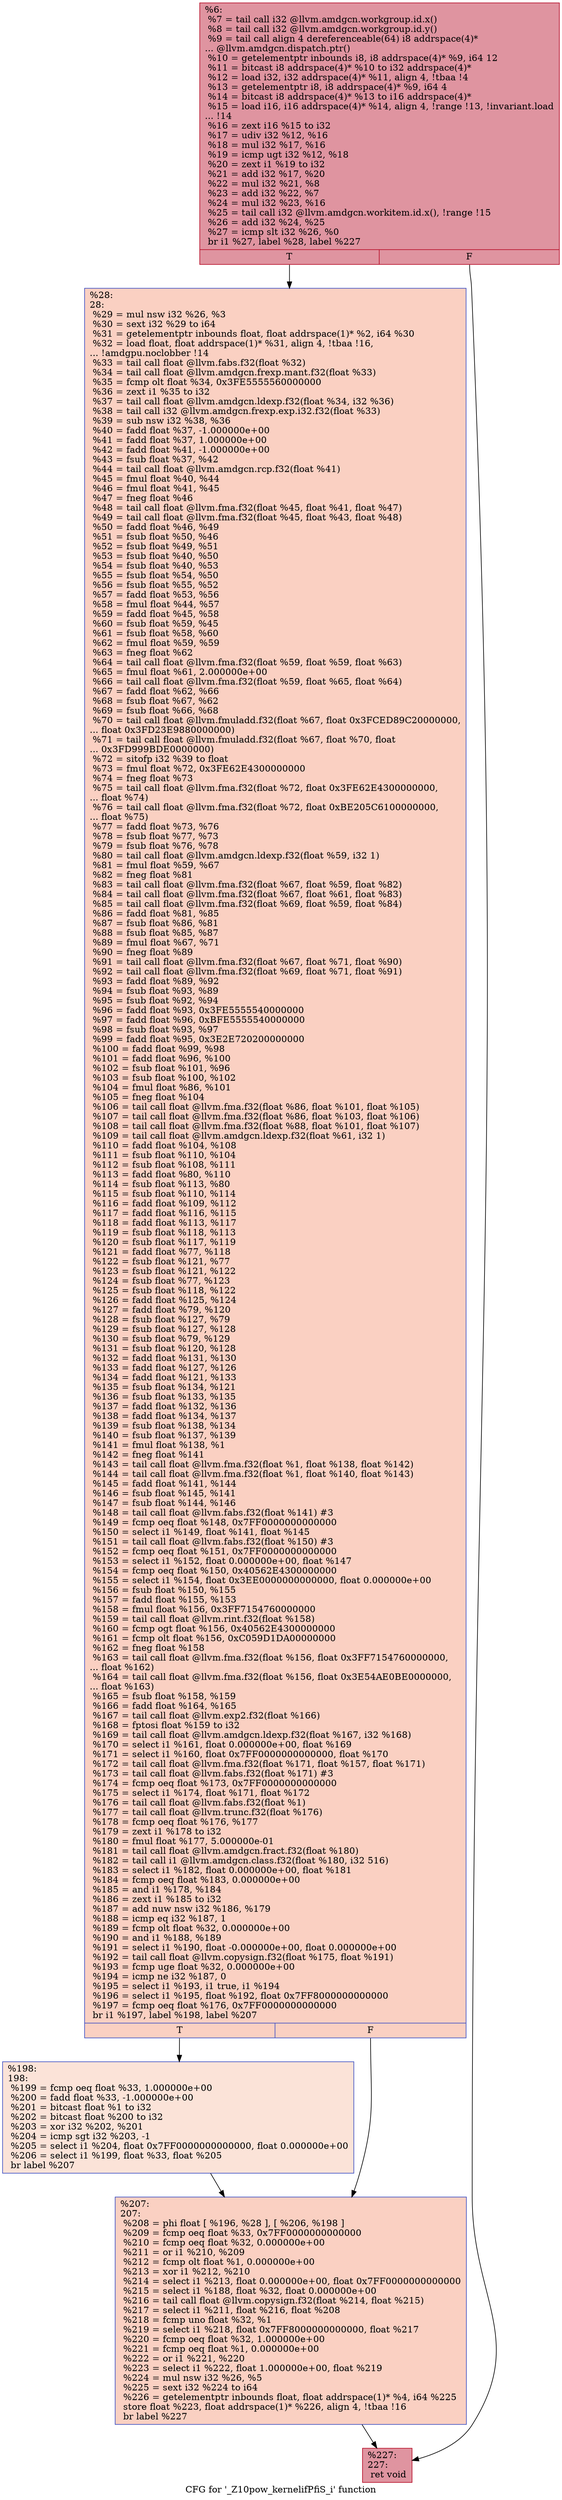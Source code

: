 digraph "CFG for '_Z10pow_kernelifPfiS_i' function" {
	label="CFG for '_Z10pow_kernelifPfiS_i' function";

	Node0x5912ce0 [shape=record,color="#b70d28ff", style=filled, fillcolor="#b70d2870",label="{%6:\l  %7 = tail call i32 @llvm.amdgcn.workgroup.id.x()\l  %8 = tail call i32 @llvm.amdgcn.workgroup.id.y()\l  %9 = tail call align 4 dereferenceable(64) i8 addrspace(4)*\l... @llvm.amdgcn.dispatch.ptr()\l  %10 = getelementptr inbounds i8, i8 addrspace(4)* %9, i64 12\l  %11 = bitcast i8 addrspace(4)* %10 to i32 addrspace(4)*\l  %12 = load i32, i32 addrspace(4)* %11, align 4, !tbaa !4\l  %13 = getelementptr i8, i8 addrspace(4)* %9, i64 4\l  %14 = bitcast i8 addrspace(4)* %13 to i16 addrspace(4)*\l  %15 = load i16, i16 addrspace(4)* %14, align 4, !range !13, !invariant.load\l... !14\l  %16 = zext i16 %15 to i32\l  %17 = udiv i32 %12, %16\l  %18 = mul i32 %17, %16\l  %19 = icmp ugt i32 %12, %18\l  %20 = zext i1 %19 to i32\l  %21 = add i32 %17, %20\l  %22 = mul i32 %21, %8\l  %23 = add i32 %22, %7\l  %24 = mul i32 %23, %16\l  %25 = tail call i32 @llvm.amdgcn.workitem.id.x(), !range !15\l  %26 = add i32 %24, %25\l  %27 = icmp slt i32 %26, %0\l  br i1 %27, label %28, label %227\l|{<s0>T|<s1>F}}"];
	Node0x5912ce0:s0 -> Node0x59154f0;
	Node0x5912ce0:s1 -> Node0x5915580;
	Node0x59154f0 [shape=record,color="#3d50c3ff", style=filled, fillcolor="#f3947570",label="{%28:\l28:                                               \l  %29 = mul nsw i32 %26, %3\l  %30 = sext i32 %29 to i64\l  %31 = getelementptr inbounds float, float addrspace(1)* %2, i64 %30\l  %32 = load float, float addrspace(1)* %31, align 4, !tbaa !16,\l... !amdgpu.noclobber !14\l  %33 = tail call float @llvm.fabs.f32(float %32)\l  %34 = tail call float @llvm.amdgcn.frexp.mant.f32(float %33)\l  %35 = fcmp olt float %34, 0x3FE5555560000000\l  %36 = zext i1 %35 to i32\l  %37 = tail call float @llvm.amdgcn.ldexp.f32(float %34, i32 %36)\l  %38 = tail call i32 @llvm.amdgcn.frexp.exp.i32.f32(float %33)\l  %39 = sub nsw i32 %38, %36\l  %40 = fadd float %37, -1.000000e+00\l  %41 = fadd float %37, 1.000000e+00\l  %42 = fadd float %41, -1.000000e+00\l  %43 = fsub float %37, %42\l  %44 = tail call float @llvm.amdgcn.rcp.f32(float %41)\l  %45 = fmul float %40, %44\l  %46 = fmul float %41, %45\l  %47 = fneg float %46\l  %48 = tail call float @llvm.fma.f32(float %45, float %41, float %47)\l  %49 = tail call float @llvm.fma.f32(float %45, float %43, float %48)\l  %50 = fadd float %46, %49\l  %51 = fsub float %50, %46\l  %52 = fsub float %49, %51\l  %53 = fsub float %40, %50\l  %54 = fsub float %40, %53\l  %55 = fsub float %54, %50\l  %56 = fsub float %55, %52\l  %57 = fadd float %53, %56\l  %58 = fmul float %44, %57\l  %59 = fadd float %45, %58\l  %60 = fsub float %59, %45\l  %61 = fsub float %58, %60\l  %62 = fmul float %59, %59\l  %63 = fneg float %62\l  %64 = tail call float @llvm.fma.f32(float %59, float %59, float %63)\l  %65 = fmul float %61, 2.000000e+00\l  %66 = tail call float @llvm.fma.f32(float %59, float %65, float %64)\l  %67 = fadd float %62, %66\l  %68 = fsub float %67, %62\l  %69 = fsub float %66, %68\l  %70 = tail call float @llvm.fmuladd.f32(float %67, float 0x3FCED89C20000000,\l... float 0x3FD23E9880000000)\l  %71 = tail call float @llvm.fmuladd.f32(float %67, float %70, float\l... 0x3FD999BDE0000000)\l  %72 = sitofp i32 %39 to float\l  %73 = fmul float %72, 0x3FE62E4300000000\l  %74 = fneg float %73\l  %75 = tail call float @llvm.fma.f32(float %72, float 0x3FE62E4300000000,\l... float %74)\l  %76 = tail call float @llvm.fma.f32(float %72, float 0xBE205C6100000000,\l... float %75)\l  %77 = fadd float %73, %76\l  %78 = fsub float %77, %73\l  %79 = fsub float %76, %78\l  %80 = tail call float @llvm.amdgcn.ldexp.f32(float %59, i32 1)\l  %81 = fmul float %59, %67\l  %82 = fneg float %81\l  %83 = tail call float @llvm.fma.f32(float %67, float %59, float %82)\l  %84 = tail call float @llvm.fma.f32(float %67, float %61, float %83)\l  %85 = tail call float @llvm.fma.f32(float %69, float %59, float %84)\l  %86 = fadd float %81, %85\l  %87 = fsub float %86, %81\l  %88 = fsub float %85, %87\l  %89 = fmul float %67, %71\l  %90 = fneg float %89\l  %91 = tail call float @llvm.fma.f32(float %67, float %71, float %90)\l  %92 = tail call float @llvm.fma.f32(float %69, float %71, float %91)\l  %93 = fadd float %89, %92\l  %94 = fsub float %93, %89\l  %95 = fsub float %92, %94\l  %96 = fadd float %93, 0x3FE5555540000000\l  %97 = fadd float %96, 0xBFE5555540000000\l  %98 = fsub float %93, %97\l  %99 = fadd float %95, 0x3E2E720200000000\l  %100 = fadd float %99, %98\l  %101 = fadd float %96, %100\l  %102 = fsub float %101, %96\l  %103 = fsub float %100, %102\l  %104 = fmul float %86, %101\l  %105 = fneg float %104\l  %106 = tail call float @llvm.fma.f32(float %86, float %101, float %105)\l  %107 = tail call float @llvm.fma.f32(float %86, float %103, float %106)\l  %108 = tail call float @llvm.fma.f32(float %88, float %101, float %107)\l  %109 = tail call float @llvm.amdgcn.ldexp.f32(float %61, i32 1)\l  %110 = fadd float %104, %108\l  %111 = fsub float %110, %104\l  %112 = fsub float %108, %111\l  %113 = fadd float %80, %110\l  %114 = fsub float %113, %80\l  %115 = fsub float %110, %114\l  %116 = fadd float %109, %112\l  %117 = fadd float %116, %115\l  %118 = fadd float %113, %117\l  %119 = fsub float %118, %113\l  %120 = fsub float %117, %119\l  %121 = fadd float %77, %118\l  %122 = fsub float %121, %77\l  %123 = fsub float %121, %122\l  %124 = fsub float %77, %123\l  %125 = fsub float %118, %122\l  %126 = fadd float %125, %124\l  %127 = fadd float %79, %120\l  %128 = fsub float %127, %79\l  %129 = fsub float %127, %128\l  %130 = fsub float %79, %129\l  %131 = fsub float %120, %128\l  %132 = fadd float %131, %130\l  %133 = fadd float %127, %126\l  %134 = fadd float %121, %133\l  %135 = fsub float %134, %121\l  %136 = fsub float %133, %135\l  %137 = fadd float %132, %136\l  %138 = fadd float %134, %137\l  %139 = fsub float %138, %134\l  %140 = fsub float %137, %139\l  %141 = fmul float %138, %1\l  %142 = fneg float %141\l  %143 = tail call float @llvm.fma.f32(float %1, float %138, float %142)\l  %144 = tail call float @llvm.fma.f32(float %1, float %140, float %143)\l  %145 = fadd float %141, %144\l  %146 = fsub float %145, %141\l  %147 = fsub float %144, %146\l  %148 = tail call float @llvm.fabs.f32(float %141) #3\l  %149 = fcmp oeq float %148, 0x7FF0000000000000\l  %150 = select i1 %149, float %141, float %145\l  %151 = tail call float @llvm.fabs.f32(float %150) #3\l  %152 = fcmp oeq float %151, 0x7FF0000000000000\l  %153 = select i1 %152, float 0.000000e+00, float %147\l  %154 = fcmp oeq float %150, 0x40562E4300000000\l  %155 = select i1 %154, float 0x3EE0000000000000, float 0.000000e+00\l  %156 = fsub float %150, %155\l  %157 = fadd float %155, %153\l  %158 = fmul float %156, 0x3FF7154760000000\l  %159 = tail call float @llvm.rint.f32(float %158)\l  %160 = fcmp ogt float %156, 0x40562E4300000000\l  %161 = fcmp olt float %156, 0xC059D1DA00000000\l  %162 = fneg float %158\l  %163 = tail call float @llvm.fma.f32(float %156, float 0x3FF7154760000000,\l... float %162)\l  %164 = tail call float @llvm.fma.f32(float %156, float 0x3E54AE0BE0000000,\l... float %163)\l  %165 = fsub float %158, %159\l  %166 = fadd float %164, %165\l  %167 = tail call float @llvm.exp2.f32(float %166)\l  %168 = fptosi float %159 to i32\l  %169 = tail call float @llvm.amdgcn.ldexp.f32(float %167, i32 %168)\l  %170 = select i1 %161, float 0.000000e+00, float %169\l  %171 = select i1 %160, float 0x7FF0000000000000, float %170\l  %172 = tail call float @llvm.fma.f32(float %171, float %157, float %171)\l  %173 = tail call float @llvm.fabs.f32(float %171) #3\l  %174 = fcmp oeq float %173, 0x7FF0000000000000\l  %175 = select i1 %174, float %171, float %172\l  %176 = tail call float @llvm.fabs.f32(float %1)\l  %177 = tail call float @llvm.trunc.f32(float %176)\l  %178 = fcmp oeq float %176, %177\l  %179 = zext i1 %178 to i32\l  %180 = fmul float %177, 5.000000e-01\l  %181 = tail call float @llvm.amdgcn.fract.f32(float %180)\l  %182 = tail call i1 @llvm.amdgcn.class.f32(float %180, i32 516)\l  %183 = select i1 %182, float 0.000000e+00, float %181\l  %184 = fcmp oeq float %183, 0.000000e+00\l  %185 = and i1 %178, %184\l  %186 = zext i1 %185 to i32\l  %187 = add nuw nsw i32 %186, %179\l  %188 = icmp eq i32 %187, 1\l  %189 = fcmp olt float %32, 0.000000e+00\l  %190 = and i1 %188, %189\l  %191 = select i1 %190, float -0.000000e+00, float 0.000000e+00\l  %192 = tail call float @llvm.copysign.f32(float %175, float %191)\l  %193 = fcmp uge float %32, 0.000000e+00\l  %194 = icmp ne i32 %187, 0\l  %195 = select i1 %193, i1 true, i1 %194\l  %196 = select i1 %195, float %192, float 0x7FF8000000000000\l  %197 = fcmp oeq float %176, 0x7FF0000000000000\l  br i1 %197, label %198, label %207\l|{<s0>T|<s1>F}}"];
	Node0x59154f0:s0 -> Node0x591f930;
	Node0x59154f0:s1 -> Node0x591f9c0;
	Node0x591f930 [shape=record,color="#3d50c3ff", style=filled, fillcolor="#f6bfa670",label="{%198:\l198:                                              \l  %199 = fcmp oeq float %33, 1.000000e+00\l  %200 = fadd float %33, -1.000000e+00\l  %201 = bitcast float %1 to i32\l  %202 = bitcast float %200 to i32\l  %203 = xor i32 %202, %201\l  %204 = icmp sgt i32 %203, -1\l  %205 = select i1 %204, float 0x7FF0000000000000, float 0.000000e+00\l  %206 = select i1 %199, float %33, float %205\l  br label %207\l}"];
	Node0x591f930 -> Node0x591f9c0;
	Node0x591f9c0 [shape=record,color="#3d50c3ff", style=filled, fillcolor="#f3947570",label="{%207:\l207:                                              \l  %208 = phi float [ %196, %28 ], [ %206, %198 ]\l  %209 = fcmp oeq float %33, 0x7FF0000000000000\l  %210 = fcmp oeq float %32, 0.000000e+00\l  %211 = or i1 %210, %209\l  %212 = fcmp olt float %1, 0.000000e+00\l  %213 = xor i1 %212, %210\l  %214 = select i1 %213, float 0.000000e+00, float 0x7FF0000000000000\l  %215 = select i1 %188, float %32, float 0.000000e+00\l  %216 = tail call float @llvm.copysign.f32(float %214, float %215)\l  %217 = select i1 %211, float %216, float %208\l  %218 = fcmp uno float %32, %1\l  %219 = select i1 %218, float 0x7FF8000000000000, float %217\l  %220 = fcmp oeq float %32, 1.000000e+00\l  %221 = fcmp oeq float %1, 0.000000e+00\l  %222 = or i1 %221, %220\l  %223 = select i1 %222, float 1.000000e+00, float %219\l  %224 = mul nsw i32 %26, %5\l  %225 = sext i32 %224 to i64\l  %226 = getelementptr inbounds float, float addrspace(1)* %4, i64 %225\l  store float %223, float addrspace(1)* %226, align 4, !tbaa !16\l  br label %227\l}"];
	Node0x591f9c0 -> Node0x5915580;
	Node0x5915580 [shape=record,color="#b70d28ff", style=filled, fillcolor="#b70d2870",label="{%227:\l227:                                              \l  ret void\l}"];
}
